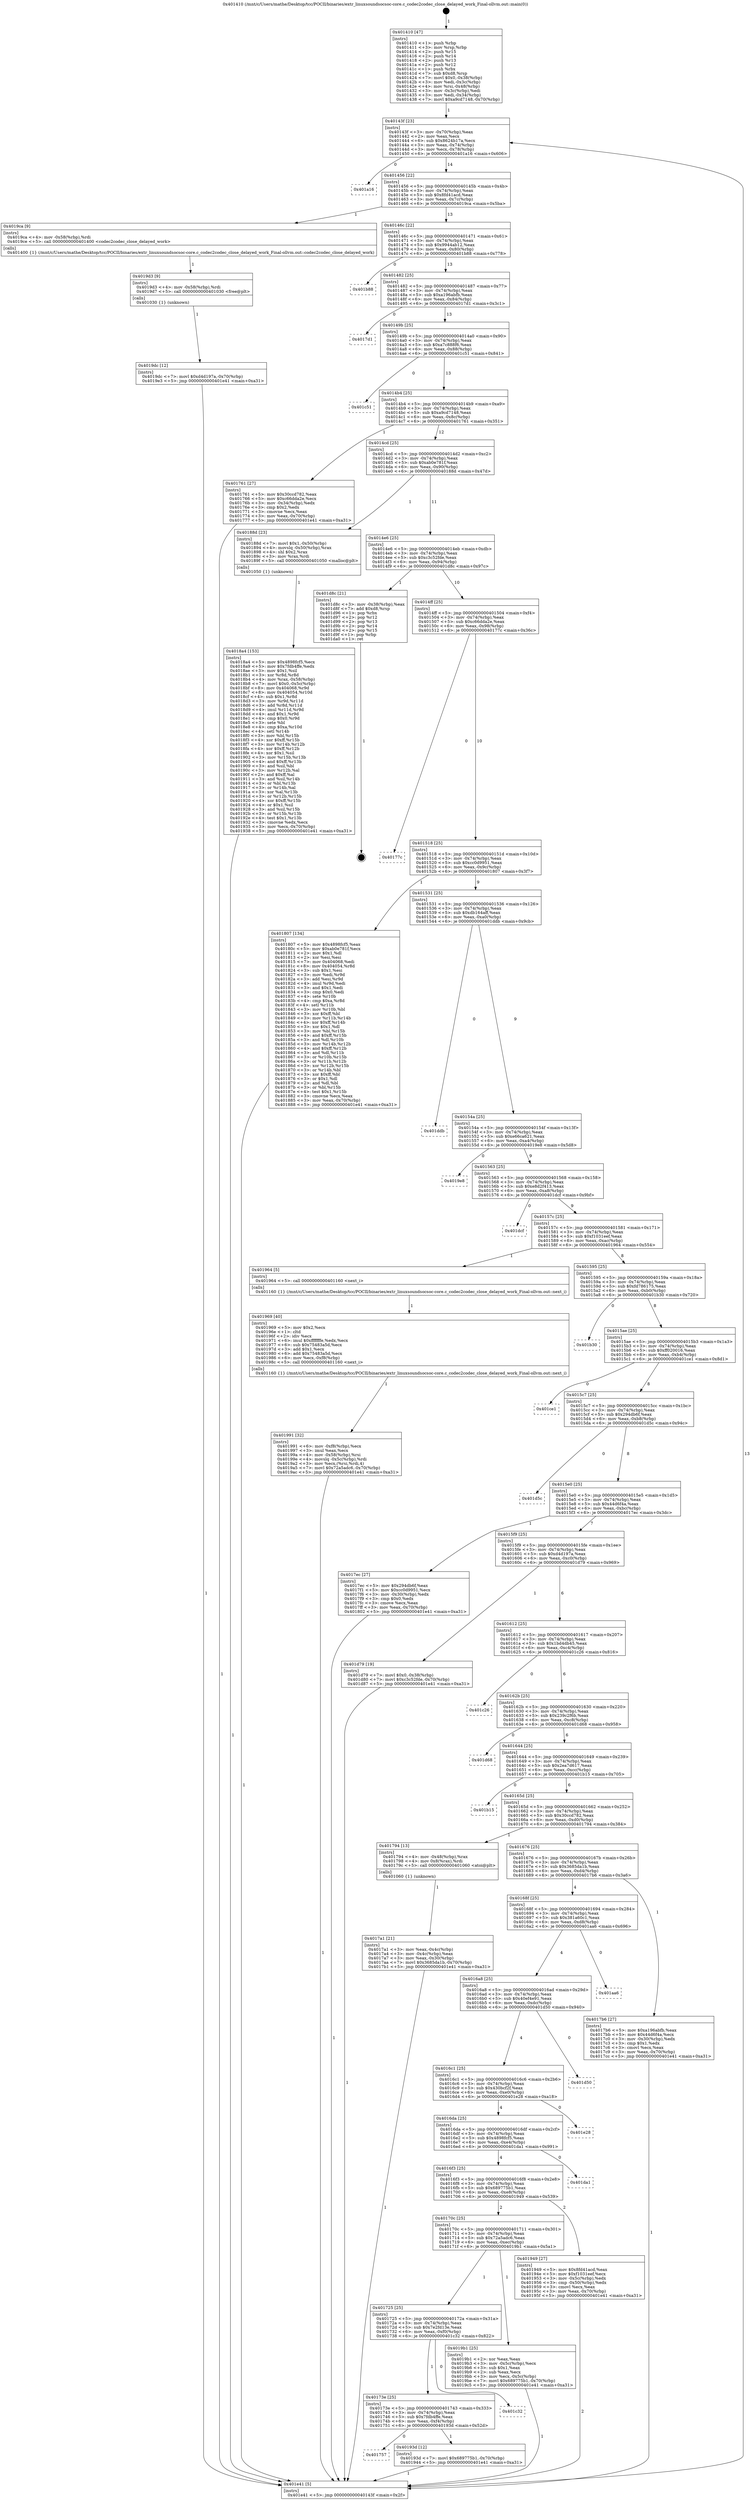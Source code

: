 digraph "0x401410" {
  label = "0x401410 (/mnt/c/Users/mathe/Desktop/tcc/POCII/binaries/extr_linuxsoundsocsoc-core.c_codec2codec_close_delayed_work_Final-ollvm.out::main(0))"
  labelloc = "t"
  node[shape=record]

  Entry [label="",width=0.3,height=0.3,shape=circle,fillcolor=black,style=filled]
  "0x40143f" [label="{
     0x40143f [23]\l
     | [instrs]\l
     &nbsp;&nbsp;0x40143f \<+3\>: mov -0x70(%rbp),%eax\l
     &nbsp;&nbsp;0x401442 \<+2\>: mov %eax,%ecx\l
     &nbsp;&nbsp;0x401444 \<+6\>: sub $0x8624b17a,%ecx\l
     &nbsp;&nbsp;0x40144a \<+3\>: mov %eax,-0x74(%rbp)\l
     &nbsp;&nbsp;0x40144d \<+3\>: mov %ecx,-0x78(%rbp)\l
     &nbsp;&nbsp;0x401450 \<+6\>: je 0000000000401a16 \<main+0x606\>\l
  }"]
  "0x401a16" [label="{
     0x401a16\l
  }", style=dashed]
  "0x401456" [label="{
     0x401456 [22]\l
     | [instrs]\l
     &nbsp;&nbsp;0x401456 \<+5\>: jmp 000000000040145b \<main+0x4b\>\l
     &nbsp;&nbsp;0x40145b \<+3\>: mov -0x74(%rbp),%eax\l
     &nbsp;&nbsp;0x40145e \<+5\>: sub $0x8fd41acd,%eax\l
     &nbsp;&nbsp;0x401463 \<+3\>: mov %eax,-0x7c(%rbp)\l
     &nbsp;&nbsp;0x401466 \<+6\>: je 00000000004019ca \<main+0x5ba\>\l
  }"]
  Exit [label="",width=0.3,height=0.3,shape=circle,fillcolor=black,style=filled,peripheries=2]
  "0x4019ca" [label="{
     0x4019ca [9]\l
     | [instrs]\l
     &nbsp;&nbsp;0x4019ca \<+4\>: mov -0x58(%rbp),%rdi\l
     &nbsp;&nbsp;0x4019ce \<+5\>: call 0000000000401400 \<codec2codec_close_delayed_work\>\l
     | [calls]\l
     &nbsp;&nbsp;0x401400 \{1\} (/mnt/c/Users/mathe/Desktop/tcc/POCII/binaries/extr_linuxsoundsocsoc-core.c_codec2codec_close_delayed_work_Final-ollvm.out::codec2codec_close_delayed_work)\l
  }"]
  "0x40146c" [label="{
     0x40146c [22]\l
     | [instrs]\l
     &nbsp;&nbsp;0x40146c \<+5\>: jmp 0000000000401471 \<main+0x61\>\l
     &nbsp;&nbsp;0x401471 \<+3\>: mov -0x74(%rbp),%eax\l
     &nbsp;&nbsp;0x401474 \<+5\>: sub $0x9944ab12,%eax\l
     &nbsp;&nbsp;0x401479 \<+3\>: mov %eax,-0x80(%rbp)\l
     &nbsp;&nbsp;0x40147c \<+6\>: je 0000000000401b88 \<main+0x778\>\l
  }"]
  "0x4019dc" [label="{
     0x4019dc [12]\l
     | [instrs]\l
     &nbsp;&nbsp;0x4019dc \<+7\>: movl $0xd4d197a,-0x70(%rbp)\l
     &nbsp;&nbsp;0x4019e3 \<+5\>: jmp 0000000000401e41 \<main+0xa31\>\l
  }"]
  "0x401b88" [label="{
     0x401b88\l
  }", style=dashed]
  "0x401482" [label="{
     0x401482 [25]\l
     | [instrs]\l
     &nbsp;&nbsp;0x401482 \<+5\>: jmp 0000000000401487 \<main+0x77\>\l
     &nbsp;&nbsp;0x401487 \<+3\>: mov -0x74(%rbp),%eax\l
     &nbsp;&nbsp;0x40148a \<+5\>: sub $0xa196abfb,%eax\l
     &nbsp;&nbsp;0x40148f \<+6\>: mov %eax,-0x84(%rbp)\l
     &nbsp;&nbsp;0x401495 \<+6\>: je 00000000004017d1 \<main+0x3c1\>\l
  }"]
  "0x4019d3" [label="{
     0x4019d3 [9]\l
     | [instrs]\l
     &nbsp;&nbsp;0x4019d3 \<+4\>: mov -0x58(%rbp),%rdi\l
     &nbsp;&nbsp;0x4019d7 \<+5\>: call 0000000000401030 \<free@plt\>\l
     | [calls]\l
     &nbsp;&nbsp;0x401030 \{1\} (unknown)\l
  }"]
  "0x4017d1" [label="{
     0x4017d1\l
  }", style=dashed]
  "0x40149b" [label="{
     0x40149b [25]\l
     | [instrs]\l
     &nbsp;&nbsp;0x40149b \<+5\>: jmp 00000000004014a0 \<main+0x90\>\l
     &nbsp;&nbsp;0x4014a0 \<+3\>: mov -0x74(%rbp),%eax\l
     &nbsp;&nbsp;0x4014a3 \<+5\>: sub $0xa7c888f6,%eax\l
     &nbsp;&nbsp;0x4014a8 \<+6\>: mov %eax,-0x88(%rbp)\l
     &nbsp;&nbsp;0x4014ae \<+6\>: je 0000000000401c51 \<main+0x841\>\l
  }"]
  "0x401991" [label="{
     0x401991 [32]\l
     | [instrs]\l
     &nbsp;&nbsp;0x401991 \<+6\>: mov -0xf8(%rbp),%ecx\l
     &nbsp;&nbsp;0x401997 \<+3\>: imul %eax,%ecx\l
     &nbsp;&nbsp;0x40199a \<+4\>: mov -0x58(%rbp),%rsi\l
     &nbsp;&nbsp;0x40199e \<+4\>: movslq -0x5c(%rbp),%rdi\l
     &nbsp;&nbsp;0x4019a2 \<+3\>: mov %ecx,(%rsi,%rdi,4)\l
     &nbsp;&nbsp;0x4019a5 \<+7\>: movl $0x72a5adc6,-0x70(%rbp)\l
     &nbsp;&nbsp;0x4019ac \<+5\>: jmp 0000000000401e41 \<main+0xa31\>\l
  }"]
  "0x401c51" [label="{
     0x401c51\l
  }", style=dashed]
  "0x4014b4" [label="{
     0x4014b4 [25]\l
     | [instrs]\l
     &nbsp;&nbsp;0x4014b4 \<+5\>: jmp 00000000004014b9 \<main+0xa9\>\l
     &nbsp;&nbsp;0x4014b9 \<+3\>: mov -0x74(%rbp),%eax\l
     &nbsp;&nbsp;0x4014bc \<+5\>: sub $0xa9cd7148,%eax\l
     &nbsp;&nbsp;0x4014c1 \<+6\>: mov %eax,-0x8c(%rbp)\l
     &nbsp;&nbsp;0x4014c7 \<+6\>: je 0000000000401761 \<main+0x351\>\l
  }"]
  "0x401969" [label="{
     0x401969 [40]\l
     | [instrs]\l
     &nbsp;&nbsp;0x401969 \<+5\>: mov $0x2,%ecx\l
     &nbsp;&nbsp;0x40196e \<+1\>: cltd\l
     &nbsp;&nbsp;0x40196f \<+2\>: idiv %ecx\l
     &nbsp;&nbsp;0x401971 \<+6\>: imul $0xfffffffe,%edx,%ecx\l
     &nbsp;&nbsp;0x401977 \<+6\>: sub $0x75483a5d,%ecx\l
     &nbsp;&nbsp;0x40197d \<+3\>: add $0x1,%ecx\l
     &nbsp;&nbsp;0x401980 \<+6\>: add $0x75483a5d,%ecx\l
     &nbsp;&nbsp;0x401986 \<+6\>: mov %ecx,-0xf8(%rbp)\l
     &nbsp;&nbsp;0x40198c \<+5\>: call 0000000000401160 \<next_i\>\l
     | [calls]\l
     &nbsp;&nbsp;0x401160 \{1\} (/mnt/c/Users/mathe/Desktop/tcc/POCII/binaries/extr_linuxsoundsocsoc-core.c_codec2codec_close_delayed_work_Final-ollvm.out::next_i)\l
  }"]
  "0x401761" [label="{
     0x401761 [27]\l
     | [instrs]\l
     &nbsp;&nbsp;0x401761 \<+5\>: mov $0x30ccd782,%eax\l
     &nbsp;&nbsp;0x401766 \<+5\>: mov $0xc66dda2e,%ecx\l
     &nbsp;&nbsp;0x40176b \<+3\>: mov -0x34(%rbp),%edx\l
     &nbsp;&nbsp;0x40176e \<+3\>: cmp $0x2,%edx\l
     &nbsp;&nbsp;0x401771 \<+3\>: cmovne %ecx,%eax\l
     &nbsp;&nbsp;0x401774 \<+3\>: mov %eax,-0x70(%rbp)\l
     &nbsp;&nbsp;0x401777 \<+5\>: jmp 0000000000401e41 \<main+0xa31\>\l
  }"]
  "0x4014cd" [label="{
     0x4014cd [25]\l
     | [instrs]\l
     &nbsp;&nbsp;0x4014cd \<+5\>: jmp 00000000004014d2 \<main+0xc2\>\l
     &nbsp;&nbsp;0x4014d2 \<+3\>: mov -0x74(%rbp),%eax\l
     &nbsp;&nbsp;0x4014d5 \<+5\>: sub $0xab0e781f,%eax\l
     &nbsp;&nbsp;0x4014da \<+6\>: mov %eax,-0x90(%rbp)\l
     &nbsp;&nbsp;0x4014e0 \<+6\>: je 000000000040188d \<main+0x47d\>\l
  }"]
  "0x401e41" [label="{
     0x401e41 [5]\l
     | [instrs]\l
     &nbsp;&nbsp;0x401e41 \<+5\>: jmp 000000000040143f \<main+0x2f\>\l
  }"]
  "0x401410" [label="{
     0x401410 [47]\l
     | [instrs]\l
     &nbsp;&nbsp;0x401410 \<+1\>: push %rbp\l
     &nbsp;&nbsp;0x401411 \<+3\>: mov %rsp,%rbp\l
     &nbsp;&nbsp;0x401414 \<+2\>: push %r15\l
     &nbsp;&nbsp;0x401416 \<+2\>: push %r14\l
     &nbsp;&nbsp;0x401418 \<+2\>: push %r13\l
     &nbsp;&nbsp;0x40141a \<+2\>: push %r12\l
     &nbsp;&nbsp;0x40141c \<+1\>: push %rbx\l
     &nbsp;&nbsp;0x40141d \<+7\>: sub $0xd8,%rsp\l
     &nbsp;&nbsp;0x401424 \<+7\>: movl $0x0,-0x38(%rbp)\l
     &nbsp;&nbsp;0x40142b \<+3\>: mov %edi,-0x3c(%rbp)\l
     &nbsp;&nbsp;0x40142e \<+4\>: mov %rsi,-0x48(%rbp)\l
     &nbsp;&nbsp;0x401432 \<+3\>: mov -0x3c(%rbp),%edi\l
     &nbsp;&nbsp;0x401435 \<+3\>: mov %edi,-0x34(%rbp)\l
     &nbsp;&nbsp;0x401438 \<+7\>: movl $0xa9cd7148,-0x70(%rbp)\l
  }"]
  "0x401757" [label="{
     0x401757\l
  }", style=dashed]
  "0x40188d" [label="{
     0x40188d [23]\l
     | [instrs]\l
     &nbsp;&nbsp;0x40188d \<+7\>: movl $0x1,-0x50(%rbp)\l
     &nbsp;&nbsp;0x401894 \<+4\>: movslq -0x50(%rbp),%rax\l
     &nbsp;&nbsp;0x401898 \<+4\>: shl $0x2,%rax\l
     &nbsp;&nbsp;0x40189c \<+3\>: mov %rax,%rdi\l
     &nbsp;&nbsp;0x40189f \<+5\>: call 0000000000401050 \<malloc@plt\>\l
     | [calls]\l
     &nbsp;&nbsp;0x401050 \{1\} (unknown)\l
  }"]
  "0x4014e6" [label="{
     0x4014e6 [25]\l
     | [instrs]\l
     &nbsp;&nbsp;0x4014e6 \<+5\>: jmp 00000000004014eb \<main+0xdb\>\l
     &nbsp;&nbsp;0x4014eb \<+3\>: mov -0x74(%rbp),%eax\l
     &nbsp;&nbsp;0x4014ee \<+5\>: sub $0xc3c52fde,%eax\l
     &nbsp;&nbsp;0x4014f3 \<+6\>: mov %eax,-0x94(%rbp)\l
     &nbsp;&nbsp;0x4014f9 \<+6\>: je 0000000000401d8c \<main+0x97c\>\l
  }"]
  "0x40193d" [label="{
     0x40193d [12]\l
     | [instrs]\l
     &nbsp;&nbsp;0x40193d \<+7\>: movl $0x689775b1,-0x70(%rbp)\l
     &nbsp;&nbsp;0x401944 \<+5\>: jmp 0000000000401e41 \<main+0xa31\>\l
  }"]
  "0x401d8c" [label="{
     0x401d8c [21]\l
     | [instrs]\l
     &nbsp;&nbsp;0x401d8c \<+3\>: mov -0x38(%rbp),%eax\l
     &nbsp;&nbsp;0x401d8f \<+7\>: add $0xd8,%rsp\l
     &nbsp;&nbsp;0x401d96 \<+1\>: pop %rbx\l
     &nbsp;&nbsp;0x401d97 \<+2\>: pop %r12\l
     &nbsp;&nbsp;0x401d99 \<+2\>: pop %r13\l
     &nbsp;&nbsp;0x401d9b \<+2\>: pop %r14\l
     &nbsp;&nbsp;0x401d9d \<+2\>: pop %r15\l
     &nbsp;&nbsp;0x401d9f \<+1\>: pop %rbp\l
     &nbsp;&nbsp;0x401da0 \<+1\>: ret\l
  }"]
  "0x4014ff" [label="{
     0x4014ff [25]\l
     | [instrs]\l
     &nbsp;&nbsp;0x4014ff \<+5\>: jmp 0000000000401504 \<main+0xf4\>\l
     &nbsp;&nbsp;0x401504 \<+3\>: mov -0x74(%rbp),%eax\l
     &nbsp;&nbsp;0x401507 \<+5\>: sub $0xc66dda2e,%eax\l
     &nbsp;&nbsp;0x40150c \<+6\>: mov %eax,-0x98(%rbp)\l
     &nbsp;&nbsp;0x401512 \<+6\>: je 000000000040177c \<main+0x36c\>\l
  }"]
  "0x40173e" [label="{
     0x40173e [25]\l
     | [instrs]\l
     &nbsp;&nbsp;0x40173e \<+5\>: jmp 0000000000401743 \<main+0x333\>\l
     &nbsp;&nbsp;0x401743 \<+3\>: mov -0x74(%rbp),%eax\l
     &nbsp;&nbsp;0x401746 \<+5\>: sub $0x7fdb4ffe,%eax\l
     &nbsp;&nbsp;0x40174b \<+6\>: mov %eax,-0xf4(%rbp)\l
     &nbsp;&nbsp;0x401751 \<+6\>: je 000000000040193d \<main+0x52d\>\l
  }"]
  "0x40177c" [label="{
     0x40177c\l
  }", style=dashed]
  "0x401518" [label="{
     0x401518 [25]\l
     | [instrs]\l
     &nbsp;&nbsp;0x401518 \<+5\>: jmp 000000000040151d \<main+0x10d\>\l
     &nbsp;&nbsp;0x40151d \<+3\>: mov -0x74(%rbp),%eax\l
     &nbsp;&nbsp;0x401520 \<+5\>: sub $0xcc0d9951,%eax\l
     &nbsp;&nbsp;0x401525 \<+6\>: mov %eax,-0x9c(%rbp)\l
     &nbsp;&nbsp;0x40152b \<+6\>: je 0000000000401807 \<main+0x3f7\>\l
  }"]
  "0x401c32" [label="{
     0x401c32\l
  }", style=dashed]
  "0x401807" [label="{
     0x401807 [134]\l
     | [instrs]\l
     &nbsp;&nbsp;0x401807 \<+5\>: mov $0x4898fcf5,%eax\l
     &nbsp;&nbsp;0x40180c \<+5\>: mov $0xab0e781f,%ecx\l
     &nbsp;&nbsp;0x401811 \<+2\>: mov $0x1,%dl\l
     &nbsp;&nbsp;0x401813 \<+2\>: xor %esi,%esi\l
     &nbsp;&nbsp;0x401815 \<+7\>: mov 0x404068,%edi\l
     &nbsp;&nbsp;0x40181c \<+8\>: mov 0x404054,%r8d\l
     &nbsp;&nbsp;0x401824 \<+3\>: sub $0x1,%esi\l
     &nbsp;&nbsp;0x401827 \<+3\>: mov %edi,%r9d\l
     &nbsp;&nbsp;0x40182a \<+3\>: add %esi,%r9d\l
     &nbsp;&nbsp;0x40182d \<+4\>: imul %r9d,%edi\l
     &nbsp;&nbsp;0x401831 \<+3\>: and $0x1,%edi\l
     &nbsp;&nbsp;0x401834 \<+3\>: cmp $0x0,%edi\l
     &nbsp;&nbsp;0x401837 \<+4\>: sete %r10b\l
     &nbsp;&nbsp;0x40183b \<+4\>: cmp $0xa,%r8d\l
     &nbsp;&nbsp;0x40183f \<+4\>: setl %r11b\l
     &nbsp;&nbsp;0x401843 \<+3\>: mov %r10b,%bl\l
     &nbsp;&nbsp;0x401846 \<+3\>: xor $0xff,%bl\l
     &nbsp;&nbsp;0x401849 \<+3\>: mov %r11b,%r14b\l
     &nbsp;&nbsp;0x40184c \<+4\>: xor $0xff,%r14b\l
     &nbsp;&nbsp;0x401850 \<+3\>: xor $0x1,%dl\l
     &nbsp;&nbsp;0x401853 \<+3\>: mov %bl,%r15b\l
     &nbsp;&nbsp;0x401856 \<+4\>: and $0xff,%r15b\l
     &nbsp;&nbsp;0x40185a \<+3\>: and %dl,%r10b\l
     &nbsp;&nbsp;0x40185d \<+3\>: mov %r14b,%r12b\l
     &nbsp;&nbsp;0x401860 \<+4\>: and $0xff,%r12b\l
     &nbsp;&nbsp;0x401864 \<+3\>: and %dl,%r11b\l
     &nbsp;&nbsp;0x401867 \<+3\>: or %r10b,%r15b\l
     &nbsp;&nbsp;0x40186a \<+3\>: or %r11b,%r12b\l
     &nbsp;&nbsp;0x40186d \<+3\>: xor %r12b,%r15b\l
     &nbsp;&nbsp;0x401870 \<+3\>: or %r14b,%bl\l
     &nbsp;&nbsp;0x401873 \<+3\>: xor $0xff,%bl\l
     &nbsp;&nbsp;0x401876 \<+3\>: or $0x1,%dl\l
     &nbsp;&nbsp;0x401879 \<+2\>: and %dl,%bl\l
     &nbsp;&nbsp;0x40187b \<+3\>: or %bl,%r15b\l
     &nbsp;&nbsp;0x40187e \<+4\>: test $0x1,%r15b\l
     &nbsp;&nbsp;0x401882 \<+3\>: cmovne %ecx,%eax\l
     &nbsp;&nbsp;0x401885 \<+3\>: mov %eax,-0x70(%rbp)\l
     &nbsp;&nbsp;0x401888 \<+5\>: jmp 0000000000401e41 \<main+0xa31\>\l
  }"]
  "0x401531" [label="{
     0x401531 [25]\l
     | [instrs]\l
     &nbsp;&nbsp;0x401531 \<+5\>: jmp 0000000000401536 \<main+0x126\>\l
     &nbsp;&nbsp;0x401536 \<+3\>: mov -0x74(%rbp),%eax\l
     &nbsp;&nbsp;0x401539 \<+5\>: sub $0xdb164aff,%eax\l
     &nbsp;&nbsp;0x40153e \<+6\>: mov %eax,-0xa0(%rbp)\l
     &nbsp;&nbsp;0x401544 \<+6\>: je 0000000000401ddb \<main+0x9cb\>\l
  }"]
  "0x401725" [label="{
     0x401725 [25]\l
     | [instrs]\l
     &nbsp;&nbsp;0x401725 \<+5\>: jmp 000000000040172a \<main+0x31a\>\l
     &nbsp;&nbsp;0x40172a \<+3\>: mov -0x74(%rbp),%eax\l
     &nbsp;&nbsp;0x40172d \<+5\>: sub $0x7e2fd13e,%eax\l
     &nbsp;&nbsp;0x401732 \<+6\>: mov %eax,-0xf0(%rbp)\l
     &nbsp;&nbsp;0x401738 \<+6\>: je 0000000000401c32 \<main+0x822\>\l
  }"]
  "0x401ddb" [label="{
     0x401ddb\l
  }", style=dashed]
  "0x40154a" [label="{
     0x40154a [25]\l
     | [instrs]\l
     &nbsp;&nbsp;0x40154a \<+5\>: jmp 000000000040154f \<main+0x13f\>\l
     &nbsp;&nbsp;0x40154f \<+3\>: mov -0x74(%rbp),%eax\l
     &nbsp;&nbsp;0x401552 \<+5\>: sub $0xe66ca621,%eax\l
     &nbsp;&nbsp;0x401557 \<+6\>: mov %eax,-0xa4(%rbp)\l
     &nbsp;&nbsp;0x40155d \<+6\>: je 00000000004019e8 \<main+0x5d8\>\l
  }"]
  "0x4019b1" [label="{
     0x4019b1 [25]\l
     | [instrs]\l
     &nbsp;&nbsp;0x4019b1 \<+2\>: xor %eax,%eax\l
     &nbsp;&nbsp;0x4019b3 \<+3\>: mov -0x5c(%rbp),%ecx\l
     &nbsp;&nbsp;0x4019b6 \<+3\>: sub $0x1,%eax\l
     &nbsp;&nbsp;0x4019b9 \<+2\>: sub %eax,%ecx\l
     &nbsp;&nbsp;0x4019bb \<+3\>: mov %ecx,-0x5c(%rbp)\l
     &nbsp;&nbsp;0x4019be \<+7\>: movl $0x689775b1,-0x70(%rbp)\l
     &nbsp;&nbsp;0x4019c5 \<+5\>: jmp 0000000000401e41 \<main+0xa31\>\l
  }"]
  "0x4019e8" [label="{
     0x4019e8\l
  }", style=dashed]
  "0x401563" [label="{
     0x401563 [25]\l
     | [instrs]\l
     &nbsp;&nbsp;0x401563 \<+5\>: jmp 0000000000401568 \<main+0x158\>\l
     &nbsp;&nbsp;0x401568 \<+3\>: mov -0x74(%rbp),%eax\l
     &nbsp;&nbsp;0x40156b \<+5\>: sub $0xe8d2f413,%eax\l
     &nbsp;&nbsp;0x401570 \<+6\>: mov %eax,-0xa8(%rbp)\l
     &nbsp;&nbsp;0x401576 \<+6\>: je 0000000000401dcf \<main+0x9bf\>\l
  }"]
  "0x40170c" [label="{
     0x40170c [25]\l
     | [instrs]\l
     &nbsp;&nbsp;0x40170c \<+5\>: jmp 0000000000401711 \<main+0x301\>\l
     &nbsp;&nbsp;0x401711 \<+3\>: mov -0x74(%rbp),%eax\l
     &nbsp;&nbsp;0x401714 \<+5\>: sub $0x72a5adc6,%eax\l
     &nbsp;&nbsp;0x401719 \<+6\>: mov %eax,-0xec(%rbp)\l
     &nbsp;&nbsp;0x40171f \<+6\>: je 00000000004019b1 \<main+0x5a1\>\l
  }"]
  "0x401dcf" [label="{
     0x401dcf\l
  }", style=dashed]
  "0x40157c" [label="{
     0x40157c [25]\l
     | [instrs]\l
     &nbsp;&nbsp;0x40157c \<+5\>: jmp 0000000000401581 \<main+0x171\>\l
     &nbsp;&nbsp;0x401581 \<+3\>: mov -0x74(%rbp),%eax\l
     &nbsp;&nbsp;0x401584 \<+5\>: sub $0xf1031eef,%eax\l
     &nbsp;&nbsp;0x401589 \<+6\>: mov %eax,-0xac(%rbp)\l
     &nbsp;&nbsp;0x40158f \<+6\>: je 0000000000401964 \<main+0x554\>\l
  }"]
  "0x401949" [label="{
     0x401949 [27]\l
     | [instrs]\l
     &nbsp;&nbsp;0x401949 \<+5\>: mov $0x8fd41acd,%eax\l
     &nbsp;&nbsp;0x40194e \<+5\>: mov $0xf1031eef,%ecx\l
     &nbsp;&nbsp;0x401953 \<+3\>: mov -0x5c(%rbp),%edx\l
     &nbsp;&nbsp;0x401956 \<+3\>: cmp -0x50(%rbp),%edx\l
     &nbsp;&nbsp;0x401959 \<+3\>: cmovl %ecx,%eax\l
     &nbsp;&nbsp;0x40195c \<+3\>: mov %eax,-0x70(%rbp)\l
     &nbsp;&nbsp;0x40195f \<+5\>: jmp 0000000000401e41 \<main+0xa31\>\l
  }"]
  "0x401964" [label="{
     0x401964 [5]\l
     | [instrs]\l
     &nbsp;&nbsp;0x401964 \<+5\>: call 0000000000401160 \<next_i\>\l
     | [calls]\l
     &nbsp;&nbsp;0x401160 \{1\} (/mnt/c/Users/mathe/Desktop/tcc/POCII/binaries/extr_linuxsoundsocsoc-core.c_codec2codec_close_delayed_work_Final-ollvm.out::next_i)\l
  }"]
  "0x401595" [label="{
     0x401595 [25]\l
     | [instrs]\l
     &nbsp;&nbsp;0x401595 \<+5\>: jmp 000000000040159a \<main+0x18a\>\l
     &nbsp;&nbsp;0x40159a \<+3\>: mov -0x74(%rbp),%eax\l
     &nbsp;&nbsp;0x40159d \<+5\>: sub $0xfd786175,%eax\l
     &nbsp;&nbsp;0x4015a2 \<+6\>: mov %eax,-0xb0(%rbp)\l
     &nbsp;&nbsp;0x4015a8 \<+6\>: je 0000000000401b30 \<main+0x720\>\l
  }"]
  "0x4016f3" [label="{
     0x4016f3 [25]\l
     | [instrs]\l
     &nbsp;&nbsp;0x4016f3 \<+5\>: jmp 00000000004016f8 \<main+0x2e8\>\l
     &nbsp;&nbsp;0x4016f8 \<+3\>: mov -0x74(%rbp),%eax\l
     &nbsp;&nbsp;0x4016fb \<+5\>: sub $0x689775b1,%eax\l
     &nbsp;&nbsp;0x401700 \<+6\>: mov %eax,-0xe8(%rbp)\l
     &nbsp;&nbsp;0x401706 \<+6\>: je 0000000000401949 \<main+0x539\>\l
  }"]
  "0x401b30" [label="{
     0x401b30\l
  }", style=dashed]
  "0x4015ae" [label="{
     0x4015ae [25]\l
     | [instrs]\l
     &nbsp;&nbsp;0x4015ae \<+5\>: jmp 00000000004015b3 \<main+0x1a3\>\l
     &nbsp;&nbsp;0x4015b3 \<+3\>: mov -0x74(%rbp),%eax\l
     &nbsp;&nbsp;0x4015b6 \<+5\>: sub $0xff020016,%eax\l
     &nbsp;&nbsp;0x4015bb \<+6\>: mov %eax,-0xb4(%rbp)\l
     &nbsp;&nbsp;0x4015c1 \<+6\>: je 0000000000401ce1 \<main+0x8d1\>\l
  }"]
  "0x401da1" [label="{
     0x401da1\l
  }", style=dashed]
  "0x401ce1" [label="{
     0x401ce1\l
  }", style=dashed]
  "0x4015c7" [label="{
     0x4015c7 [25]\l
     | [instrs]\l
     &nbsp;&nbsp;0x4015c7 \<+5\>: jmp 00000000004015cc \<main+0x1bc\>\l
     &nbsp;&nbsp;0x4015cc \<+3\>: mov -0x74(%rbp),%eax\l
     &nbsp;&nbsp;0x4015cf \<+5\>: sub $0x294db6f,%eax\l
     &nbsp;&nbsp;0x4015d4 \<+6\>: mov %eax,-0xb8(%rbp)\l
     &nbsp;&nbsp;0x4015da \<+6\>: je 0000000000401d5c \<main+0x94c\>\l
  }"]
  "0x4016da" [label="{
     0x4016da [25]\l
     | [instrs]\l
     &nbsp;&nbsp;0x4016da \<+5\>: jmp 00000000004016df \<main+0x2cf\>\l
     &nbsp;&nbsp;0x4016df \<+3\>: mov -0x74(%rbp),%eax\l
     &nbsp;&nbsp;0x4016e2 \<+5\>: sub $0x4898fcf5,%eax\l
     &nbsp;&nbsp;0x4016e7 \<+6\>: mov %eax,-0xe4(%rbp)\l
     &nbsp;&nbsp;0x4016ed \<+6\>: je 0000000000401da1 \<main+0x991\>\l
  }"]
  "0x401d5c" [label="{
     0x401d5c\l
  }", style=dashed]
  "0x4015e0" [label="{
     0x4015e0 [25]\l
     | [instrs]\l
     &nbsp;&nbsp;0x4015e0 \<+5\>: jmp 00000000004015e5 \<main+0x1d5\>\l
     &nbsp;&nbsp;0x4015e5 \<+3\>: mov -0x74(%rbp),%eax\l
     &nbsp;&nbsp;0x4015e8 \<+5\>: sub $0x44d6f4a,%eax\l
     &nbsp;&nbsp;0x4015ed \<+6\>: mov %eax,-0xbc(%rbp)\l
     &nbsp;&nbsp;0x4015f3 \<+6\>: je 00000000004017ec \<main+0x3dc\>\l
  }"]
  "0x401e28" [label="{
     0x401e28\l
  }", style=dashed]
  "0x4017ec" [label="{
     0x4017ec [27]\l
     | [instrs]\l
     &nbsp;&nbsp;0x4017ec \<+5\>: mov $0x294db6f,%eax\l
     &nbsp;&nbsp;0x4017f1 \<+5\>: mov $0xcc0d9951,%ecx\l
     &nbsp;&nbsp;0x4017f6 \<+3\>: mov -0x30(%rbp),%edx\l
     &nbsp;&nbsp;0x4017f9 \<+3\>: cmp $0x0,%edx\l
     &nbsp;&nbsp;0x4017fc \<+3\>: cmove %ecx,%eax\l
     &nbsp;&nbsp;0x4017ff \<+3\>: mov %eax,-0x70(%rbp)\l
     &nbsp;&nbsp;0x401802 \<+5\>: jmp 0000000000401e41 \<main+0xa31\>\l
  }"]
  "0x4015f9" [label="{
     0x4015f9 [25]\l
     | [instrs]\l
     &nbsp;&nbsp;0x4015f9 \<+5\>: jmp 00000000004015fe \<main+0x1ee\>\l
     &nbsp;&nbsp;0x4015fe \<+3\>: mov -0x74(%rbp),%eax\l
     &nbsp;&nbsp;0x401601 \<+5\>: sub $0xd4d197a,%eax\l
     &nbsp;&nbsp;0x401606 \<+6\>: mov %eax,-0xc0(%rbp)\l
     &nbsp;&nbsp;0x40160c \<+6\>: je 0000000000401d79 \<main+0x969\>\l
  }"]
  "0x4016c1" [label="{
     0x4016c1 [25]\l
     | [instrs]\l
     &nbsp;&nbsp;0x4016c1 \<+5\>: jmp 00000000004016c6 \<main+0x2b6\>\l
     &nbsp;&nbsp;0x4016c6 \<+3\>: mov -0x74(%rbp),%eax\l
     &nbsp;&nbsp;0x4016c9 \<+5\>: sub $0x430bcf2f,%eax\l
     &nbsp;&nbsp;0x4016ce \<+6\>: mov %eax,-0xe0(%rbp)\l
     &nbsp;&nbsp;0x4016d4 \<+6\>: je 0000000000401e28 \<main+0xa18\>\l
  }"]
  "0x401d79" [label="{
     0x401d79 [19]\l
     | [instrs]\l
     &nbsp;&nbsp;0x401d79 \<+7\>: movl $0x0,-0x38(%rbp)\l
     &nbsp;&nbsp;0x401d80 \<+7\>: movl $0xc3c52fde,-0x70(%rbp)\l
     &nbsp;&nbsp;0x401d87 \<+5\>: jmp 0000000000401e41 \<main+0xa31\>\l
  }"]
  "0x401612" [label="{
     0x401612 [25]\l
     | [instrs]\l
     &nbsp;&nbsp;0x401612 \<+5\>: jmp 0000000000401617 \<main+0x207\>\l
     &nbsp;&nbsp;0x401617 \<+3\>: mov -0x74(%rbp),%eax\l
     &nbsp;&nbsp;0x40161a \<+5\>: sub $0x1bd4db45,%eax\l
     &nbsp;&nbsp;0x40161f \<+6\>: mov %eax,-0xc4(%rbp)\l
     &nbsp;&nbsp;0x401625 \<+6\>: je 0000000000401c26 \<main+0x816\>\l
  }"]
  "0x401d50" [label="{
     0x401d50\l
  }", style=dashed]
  "0x401c26" [label="{
     0x401c26\l
  }", style=dashed]
  "0x40162b" [label="{
     0x40162b [25]\l
     | [instrs]\l
     &nbsp;&nbsp;0x40162b \<+5\>: jmp 0000000000401630 \<main+0x220\>\l
     &nbsp;&nbsp;0x401630 \<+3\>: mov -0x74(%rbp),%eax\l
     &nbsp;&nbsp;0x401633 \<+5\>: sub $0x239c2f6b,%eax\l
     &nbsp;&nbsp;0x401638 \<+6\>: mov %eax,-0xc8(%rbp)\l
     &nbsp;&nbsp;0x40163e \<+6\>: je 0000000000401d68 \<main+0x958\>\l
  }"]
  "0x4016a8" [label="{
     0x4016a8 [25]\l
     | [instrs]\l
     &nbsp;&nbsp;0x4016a8 \<+5\>: jmp 00000000004016ad \<main+0x29d\>\l
     &nbsp;&nbsp;0x4016ad \<+3\>: mov -0x74(%rbp),%eax\l
     &nbsp;&nbsp;0x4016b0 \<+5\>: sub $0x40ef4e91,%eax\l
     &nbsp;&nbsp;0x4016b5 \<+6\>: mov %eax,-0xdc(%rbp)\l
     &nbsp;&nbsp;0x4016bb \<+6\>: je 0000000000401d50 \<main+0x940\>\l
  }"]
  "0x401d68" [label="{
     0x401d68\l
  }", style=dashed]
  "0x401644" [label="{
     0x401644 [25]\l
     | [instrs]\l
     &nbsp;&nbsp;0x401644 \<+5\>: jmp 0000000000401649 \<main+0x239\>\l
     &nbsp;&nbsp;0x401649 \<+3\>: mov -0x74(%rbp),%eax\l
     &nbsp;&nbsp;0x40164c \<+5\>: sub $0x2ea7d617,%eax\l
     &nbsp;&nbsp;0x401651 \<+6\>: mov %eax,-0xcc(%rbp)\l
     &nbsp;&nbsp;0x401657 \<+6\>: je 0000000000401b15 \<main+0x705\>\l
  }"]
  "0x401aa6" [label="{
     0x401aa6\l
  }", style=dashed]
  "0x401b15" [label="{
     0x401b15\l
  }", style=dashed]
  "0x40165d" [label="{
     0x40165d [25]\l
     | [instrs]\l
     &nbsp;&nbsp;0x40165d \<+5\>: jmp 0000000000401662 \<main+0x252\>\l
     &nbsp;&nbsp;0x401662 \<+3\>: mov -0x74(%rbp),%eax\l
     &nbsp;&nbsp;0x401665 \<+5\>: sub $0x30ccd782,%eax\l
     &nbsp;&nbsp;0x40166a \<+6\>: mov %eax,-0xd0(%rbp)\l
     &nbsp;&nbsp;0x401670 \<+6\>: je 0000000000401794 \<main+0x384\>\l
  }"]
  "0x4018a4" [label="{
     0x4018a4 [153]\l
     | [instrs]\l
     &nbsp;&nbsp;0x4018a4 \<+5\>: mov $0x4898fcf5,%ecx\l
     &nbsp;&nbsp;0x4018a9 \<+5\>: mov $0x7fdb4ffe,%edx\l
     &nbsp;&nbsp;0x4018ae \<+3\>: mov $0x1,%sil\l
     &nbsp;&nbsp;0x4018b1 \<+3\>: xor %r8d,%r8d\l
     &nbsp;&nbsp;0x4018b4 \<+4\>: mov %rax,-0x58(%rbp)\l
     &nbsp;&nbsp;0x4018b8 \<+7\>: movl $0x0,-0x5c(%rbp)\l
     &nbsp;&nbsp;0x4018bf \<+8\>: mov 0x404068,%r9d\l
     &nbsp;&nbsp;0x4018c7 \<+8\>: mov 0x404054,%r10d\l
     &nbsp;&nbsp;0x4018cf \<+4\>: sub $0x1,%r8d\l
     &nbsp;&nbsp;0x4018d3 \<+3\>: mov %r9d,%r11d\l
     &nbsp;&nbsp;0x4018d6 \<+3\>: add %r8d,%r11d\l
     &nbsp;&nbsp;0x4018d9 \<+4\>: imul %r11d,%r9d\l
     &nbsp;&nbsp;0x4018dd \<+4\>: and $0x1,%r9d\l
     &nbsp;&nbsp;0x4018e1 \<+4\>: cmp $0x0,%r9d\l
     &nbsp;&nbsp;0x4018e5 \<+3\>: sete %bl\l
     &nbsp;&nbsp;0x4018e8 \<+4\>: cmp $0xa,%r10d\l
     &nbsp;&nbsp;0x4018ec \<+4\>: setl %r14b\l
     &nbsp;&nbsp;0x4018f0 \<+3\>: mov %bl,%r15b\l
     &nbsp;&nbsp;0x4018f3 \<+4\>: xor $0xff,%r15b\l
     &nbsp;&nbsp;0x4018f7 \<+3\>: mov %r14b,%r12b\l
     &nbsp;&nbsp;0x4018fa \<+4\>: xor $0xff,%r12b\l
     &nbsp;&nbsp;0x4018fe \<+4\>: xor $0x1,%sil\l
     &nbsp;&nbsp;0x401902 \<+3\>: mov %r15b,%r13b\l
     &nbsp;&nbsp;0x401905 \<+4\>: and $0xff,%r13b\l
     &nbsp;&nbsp;0x401909 \<+3\>: and %sil,%bl\l
     &nbsp;&nbsp;0x40190c \<+3\>: mov %r12b,%al\l
     &nbsp;&nbsp;0x40190f \<+2\>: and $0xff,%al\l
     &nbsp;&nbsp;0x401911 \<+3\>: and %sil,%r14b\l
     &nbsp;&nbsp;0x401914 \<+3\>: or %bl,%r13b\l
     &nbsp;&nbsp;0x401917 \<+3\>: or %r14b,%al\l
     &nbsp;&nbsp;0x40191a \<+3\>: xor %al,%r13b\l
     &nbsp;&nbsp;0x40191d \<+3\>: or %r12b,%r15b\l
     &nbsp;&nbsp;0x401920 \<+4\>: xor $0xff,%r15b\l
     &nbsp;&nbsp;0x401924 \<+4\>: or $0x1,%sil\l
     &nbsp;&nbsp;0x401928 \<+3\>: and %sil,%r15b\l
     &nbsp;&nbsp;0x40192b \<+3\>: or %r15b,%r13b\l
     &nbsp;&nbsp;0x40192e \<+4\>: test $0x1,%r13b\l
     &nbsp;&nbsp;0x401932 \<+3\>: cmovne %edx,%ecx\l
     &nbsp;&nbsp;0x401935 \<+3\>: mov %ecx,-0x70(%rbp)\l
     &nbsp;&nbsp;0x401938 \<+5\>: jmp 0000000000401e41 \<main+0xa31\>\l
  }"]
  "0x401794" [label="{
     0x401794 [13]\l
     | [instrs]\l
     &nbsp;&nbsp;0x401794 \<+4\>: mov -0x48(%rbp),%rax\l
     &nbsp;&nbsp;0x401798 \<+4\>: mov 0x8(%rax),%rdi\l
     &nbsp;&nbsp;0x40179c \<+5\>: call 0000000000401060 \<atoi@plt\>\l
     | [calls]\l
     &nbsp;&nbsp;0x401060 \{1\} (unknown)\l
  }"]
  "0x401676" [label="{
     0x401676 [25]\l
     | [instrs]\l
     &nbsp;&nbsp;0x401676 \<+5\>: jmp 000000000040167b \<main+0x26b\>\l
     &nbsp;&nbsp;0x40167b \<+3\>: mov -0x74(%rbp),%eax\l
     &nbsp;&nbsp;0x40167e \<+5\>: sub $0x3685da1b,%eax\l
     &nbsp;&nbsp;0x401683 \<+6\>: mov %eax,-0xd4(%rbp)\l
     &nbsp;&nbsp;0x401689 \<+6\>: je 00000000004017b6 \<main+0x3a6\>\l
  }"]
  "0x4017a1" [label="{
     0x4017a1 [21]\l
     | [instrs]\l
     &nbsp;&nbsp;0x4017a1 \<+3\>: mov %eax,-0x4c(%rbp)\l
     &nbsp;&nbsp;0x4017a4 \<+3\>: mov -0x4c(%rbp),%eax\l
     &nbsp;&nbsp;0x4017a7 \<+3\>: mov %eax,-0x30(%rbp)\l
     &nbsp;&nbsp;0x4017aa \<+7\>: movl $0x3685da1b,-0x70(%rbp)\l
     &nbsp;&nbsp;0x4017b1 \<+5\>: jmp 0000000000401e41 \<main+0xa31\>\l
  }"]
  "0x40168f" [label="{
     0x40168f [25]\l
     | [instrs]\l
     &nbsp;&nbsp;0x40168f \<+5\>: jmp 0000000000401694 \<main+0x284\>\l
     &nbsp;&nbsp;0x401694 \<+3\>: mov -0x74(%rbp),%eax\l
     &nbsp;&nbsp;0x401697 \<+5\>: sub $0x381a60c1,%eax\l
     &nbsp;&nbsp;0x40169c \<+6\>: mov %eax,-0xd8(%rbp)\l
     &nbsp;&nbsp;0x4016a2 \<+6\>: je 0000000000401aa6 \<main+0x696\>\l
  }"]
  "0x4017b6" [label="{
     0x4017b6 [27]\l
     | [instrs]\l
     &nbsp;&nbsp;0x4017b6 \<+5\>: mov $0xa196abfb,%eax\l
     &nbsp;&nbsp;0x4017bb \<+5\>: mov $0x44d6f4a,%ecx\l
     &nbsp;&nbsp;0x4017c0 \<+3\>: mov -0x30(%rbp),%edx\l
     &nbsp;&nbsp;0x4017c3 \<+3\>: cmp $0x1,%edx\l
     &nbsp;&nbsp;0x4017c6 \<+3\>: cmovl %ecx,%eax\l
     &nbsp;&nbsp;0x4017c9 \<+3\>: mov %eax,-0x70(%rbp)\l
     &nbsp;&nbsp;0x4017cc \<+5\>: jmp 0000000000401e41 \<main+0xa31\>\l
  }"]
  Entry -> "0x401410" [label=" 1"]
  "0x40143f" -> "0x401a16" [label=" 0"]
  "0x40143f" -> "0x401456" [label=" 14"]
  "0x401d8c" -> Exit [label=" 1"]
  "0x401456" -> "0x4019ca" [label=" 1"]
  "0x401456" -> "0x40146c" [label=" 13"]
  "0x401d79" -> "0x401e41" [label=" 1"]
  "0x40146c" -> "0x401b88" [label=" 0"]
  "0x40146c" -> "0x401482" [label=" 13"]
  "0x4019dc" -> "0x401e41" [label=" 1"]
  "0x401482" -> "0x4017d1" [label=" 0"]
  "0x401482" -> "0x40149b" [label=" 13"]
  "0x4019d3" -> "0x4019dc" [label=" 1"]
  "0x40149b" -> "0x401c51" [label=" 0"]
  "0x40149b" -> "0x4014b4" [label=" 13"]
  "0x4019ca" -> "0x4019d3" [label=" 1"]
  "0x4014b4" -> "0x401761" [label=" 1"]
  "0x4014b4" -> "0x4014cd" [label=" 12"]
  "0x401761" -> "0x401e41" [label=" 1"]
  "0x401410" -> "0x40143f" [label=" 1"]
  "0x401e41" -> "0x40143f" [label=" 13"]
  "0x4019b1" -> "0x401e41" [label=" 1"]
  "0x4014cd" -> "0x40188d" [label=" 1"]
  "0x4014cd" -> "0x4014e6" [label=" 11"]
  "0x401991" -> "0x401e41" [label=" 1"]
  "0x4014e6" -> "0x401d8c" [label=" 1"]
  "0x4014e6" -> "0x4014ff" [label=" 10"]
  "0x401969" -> "0x401991" [label=" 1"]
  "0x4014ff" -> "0x40177c" [label=" 0"]
  "0x4014ff" -> "0x401518" [label=" 10"]
  "0x401949" -> "0x401e41" [label=" 2"]
  "0x401518" -> "0x401807" [label=" 1"]
  "0x401518" -> "0x401531" [label=" 9"]
  "0x40193d" -> "0x401e41" [label=" 1"]
  "0x401531" -> "0x401ddb" [label=" 0"]
  "0x401531" -> "0x40154a" [label=" 9"]
  "0x40173e" -> "0x40193d" [label=" 1"]
  "0x40154a" -> "0x4019e8" [label=" 0"]
  "0x40154a" -> "0x401563" [label=" 9"]
  "0x401964" -> "0x401969" [label=" 1"]
  "0x401563" -> "0x401dcf" [label=" 0"]
  "0x401563" -> "0x40157c" [label=" 9"]
  "0x401725" -> "0x401c32" [label=" 0"]
  "0x40157c" -> "0x401964" [label=" 1"]
  "0x40157c" -> "0x401595" [label=" 8"]
  "0x40173e" -> "0x401757" [label=" 0"]
  "0x401595" -> "0x401b30" [label=" 0"]
  "0x401595" -> "0x4015ae" [label=" 8"]
  "0x40170c" -> "0x4019b1" [label=" 1"]
  "0x4015ae" -> "0x401ce1" [label=" 0"]
  "0x4015ae" -> "0x4015c7" [label=" 8"]
  "0x401725" -> "0x40173e" [label=" 1"]
  "0x4015c7" -> "0x401d5c" [label=" 0"]
  "0x4015c7" -> "0x4015e0" [label=" 8"]
  "0x4016f3" -> "0x401949" [label=" 2"]
  "0x4015e0" -> "0x4017ec" [label=" 1"]
  "0x4015e0" -> "0x4015f9" [label=" 7"]
  "0x40170c" -> "0x401725" [label=" 1"]
  "0x4015f9" -> "0x401d79" [label=" 1"]
  "0x4015f9" -> "0x401612" [label=" 6"]
  "0x4016da" -> "0x401da1" [label=" 0"]
  "0x401612" -> "0x401c26" [label=" 0"]
  "0x401612" -> "0x40162b" [label=" 6"]
  "0x4016f3" -> "0x40170c" [label=" 2"]
  "0x40162b" -> "0x401d68" [label=" 0"]
  "0x40162b" -> "0x401644" [label=" 6"]
  "0x4016c1" -> "0x401e28" [label=" 0"]
  "0x401644" -> "0x401b15" [label=" 0"]
  "0x401644" -> "0x40165d" [label=" 6"]
  "0x4016da" -> "0x4016f3" [label=" 4"]
  "0x40165d" -> "0x401794" [label=" 1"]
  "0x40165d" -> "0x401676" [label=" 5"]
  "0x401794" -> "0x4017a1" [label=" 1"]
  "0x4017a1" -> "0x401e41" [label=" 1"]
  "0x4016a8" -> "0x401d50" [label=" 0"]
  "0x401676" -> "0x4017b6" [label=" 1"]
  "0x401676" -> "0x40168f" [label=" 4"]
  "0x4017b6" -> "0x401e41" [label=" 1"]
  "0x4017ec" -> "0x401e41" [label=" 1"]
  "0x401807" -> "0x401e41" [label=" 1"]
  "0x40188d" -> "0x4018a4" [label=" 1"]
  "0x4018a4" -> "0x401e41" [label=" 1"]
  "0x4016a8" -> "0x4016c1" [label=" 4"]
  "0x40168f" -> "0x401aa6" [label=" 0"]
  "0x40168f" -> "0x4016a8" [label=" 4"]
  "0x4016c1" -> "0x4016da" [label=" 4"]
}
